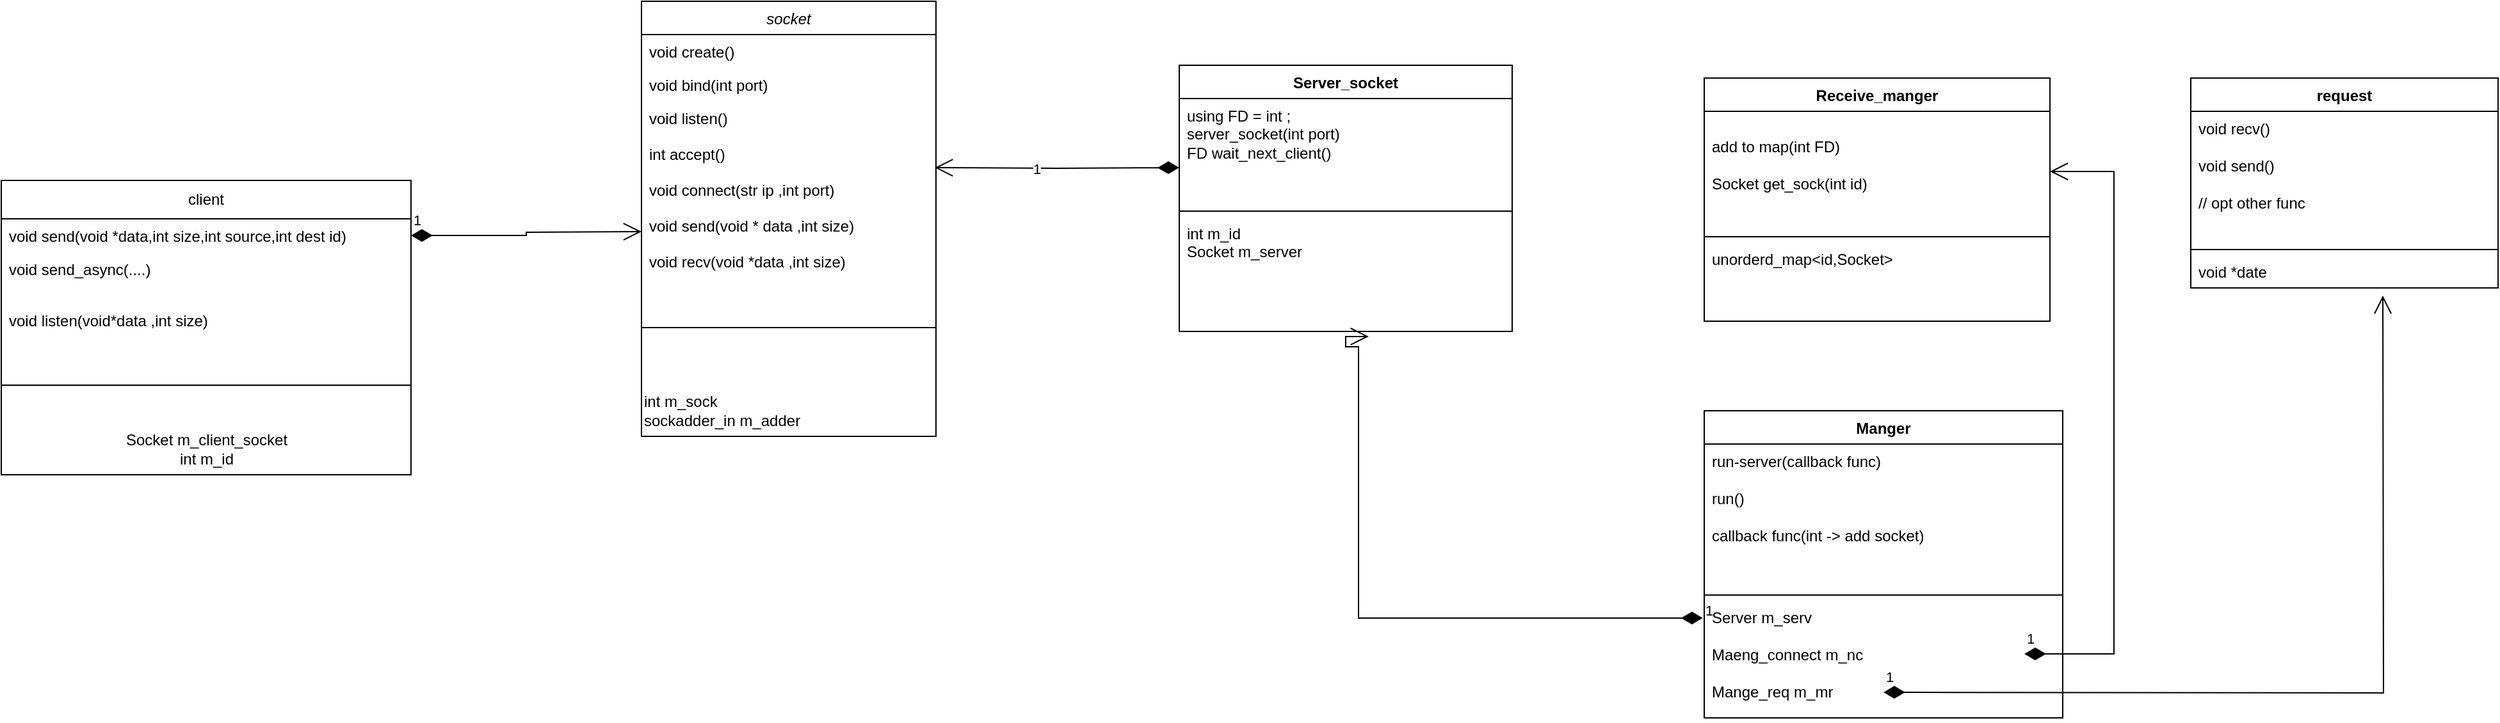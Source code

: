 <mxfile version="24.7.6">
  <diagram id="C5RBs43oDa-KdzZeNtuy" name="Page-1">
    <mxGraphModel dx="1924" dy="343" grid="1" gridSize="10" guides="1" tooltips="1" connect="1" arrows="1" fold="1" page="1" pageScale="1" pageWidth="827" pageHeight="1169" math="0" shadow="0">
      <root>
        <mxCell id="WIyWlLk6GJQsqaUBKTNV-0" />
        <mxCell id="WIyWlLk6GJQsqaUBKTNV-1" parent="WIyWlLk6GJQsqaUBKTNV-0" />
        <mxCell id="zkfFHV4jXpPFQw0GAbJ--0" value="socket" style="swimlane;fontStyle=2;align=center;verticalAlign=top;childLayout=stackLayout;horizontal=1;startSize=26;horizontalStack=0;resizeParent=1;resizeLast=0;collapsible=1;marginBottom=0;rounded=0;shadow=0;strokeWidth=1;" parent="WIyWlLk6GJQsqaUBKTNV-1" vertex="1">
          <mxGeometry x="210" width="230" height="340" as="geometry">
            <mxRectangle x="230" y="140" width="160" height="26" as="alternateBounds" />
          </mxGeometry>
        </mxCell>
        <mxCell id="zkfFHV4jXpPFQw0GAbJ--1" value="void create()" style="text;align=left;verticalAlign=top;spacingLeft=4;spacingRight=4;overflow=hidden;rotatable=0;points=[[0,0.5],[1,0.5]];portConstraint=eastwest;" parent="zkfFHV4jXpPFQw0GAbJ--0" vertex="1">
          <mxGeometry y="26" width="230" height="26" as="geometry" />
        </mxCell>
        <mxCell id="zkfFHV4jXpPFQw0GAbJ--2" value="void bind(int port)" style="text;align=left;verticalAlign=top;spacingLeft=4;spacingRight=4;overflow=hidden;rotatable=0;points=[[0,0.5],[1,0.5]];portConstraint=eastwest;rounded=0;shadow=0;html=0;" parent="zkfFHV4jXpPFQw0GAbJ--0" vertex="1">
          <mxGeometry y="52" width="230" height="26" as="geometry" />
        </mxCell>
        <mxCell id="zkfFHV4jXpPFQw0GAbJ--3" value="void listen()&#xa;&#xa;int accept()&#xa;&#xa;void connect(str ip ,int port)&#xa;&#xa;void send(void * data ,int size)&#xa;&#xa;void recv(void *data ,int size)&#xa;&#xa;bool is_valid()" style="text;align=left;verticalAlign=top;spacingLeft=4;spacingRight=4;overflow=hidden;rotatable=0;points=[[0,0.5],[1,0.5]];portConstraint=eastwest;rounded=0;shadow=0;html=0;" parent="zkfFHV4jXpPFQw0GAbJ--0" vertex="1">
          <mxGeometry y="78" width="230" height="132" as="geometry" />
        </mxCell>
        <mxCell id="zkfFHV4jXpPFQw0GAbJ--4" value="" style="line;html=1;strokeWidth=1;align=left;verticalAlign=middle;spacingTop=-1;spacingLeft=3;spacingRight=3;rotatable=0;labelPosition=right;points=[];portConstraint=eastwest;" parent="zkfFHV4jXpPFQw0GAbJ--0" vertex="1">
          <mxGeometry y="210" width="230" height="90" as="geometry" />
        </mxCell>
        <mxCell id="2EZz9RA_f9-rvHyePm-9-2" value="int m_sock&lt;div&gt;sockadder_in m_adder&lt;/div&gt;" style="text;html=1;align=left;verticalAlign=middle;resizable=0;points=[];autosize=1;strokeColor=none;fillColor=none;" parent="zkfFHV4jXpPFQw0GAbJ--0" vertex="1">
          <mxGeometry y="300" width="230" height="40" as="geometry" />
        </mxCell>
        <mxCell id="2EZz9RA_f9-rvHyePm-9-4" value="client" style="swimlane;fontStyle=0;childLayout=stackLayout;horizontal=1;startSize=30;fillColor=none;horizontalStack=0;resizeParent=1;resizeParentMax=0;resizeLast=0;collapsible=1;marginBottom=0;whiteSpace=wrap;html=1;" parent="WIyWlLk6GJQsqaUBKTNV-1" vertex="1">
          <mxGeometry x="-290" y="140" width="320" height="230" as="geometry" />
        </mxCell>
        <mxCell id="2EZz9RA_f9-rvHyePm-9-5" value="void send(void *data,int size,int source,int dest id)" style="text;strokeColor=none;fillColor=none;align=left;verticalAlign=top;spacingLeft=4;spacingRight=4;overflow=hidden;rotatable=0;points=[[0,0.5],[1,0.5]];portConstraint=eastwest;whiteSpace=wrap;html=1;" parent="2EZz9RA_f9-rvHyePm-9-4" vertex="1">
          <mxGeometry y="30" width="320" height="26" as="geometry" />
        </mxCell>
        <mxCell id="2EZz9RA_f9-rvHyePm-9-6" value="void send_async(....)" style="text;strokeColor=none;fillColor=none;align=left;verticalAlign=top;spacingLeft=4;spacingRight=4;overflow=hidden;rotatable=0;points=[[0,0.5],[1,0.5]];portConstraint=eastwest;whiteSpace=wrap;html=1;" parent="2EZz9RA_f9-rvHyePm-9-4" vertex="1">
          <mxGeometry y="56" width="320" height="26" as="geometry" />
        </mxCell>
        <mxCell id="2EZz9RA_f9-rvHyePm-9-7" value="&lt;div&gt;&lt;br&gt;&lt;/div&gt;&lt;div&gt;void listen(void*data ,int size)&lt;/div&gt;&lt;div&gt;&lt;br&gt;&lt;/div&gt;&lt;div&gt;void listen_async(....)&lt;/div&gt;&lt;div&gt;int get_id()&lt;/div&gt;&lt;div&gt;&lt;br&gt;&lt;/div&gt;" style="text;strokeColor=none;fillColor=none;align=left;verticalAlign=top;spacingLeft=4;spacingRight=4;overflow=hidden;rotatable=0;points=[[0,0.5],[1,0.5]];portConstraint=eastwest;whiteSpace=wrap;html=1;" parent="2EZz9RA_f9-rvHyePm-9-4" vertex="1">
          <mxGeometry y="82" width="320" height="48" as="geometry" />
        </mxCell>
        <mxCell id="2EZz9RA_f9-rvHyePm-9-10" value="" style="line;strokeWidth=1;fillColor=none;align=left;verticalAlign=middle;spacingTop=-1;spacingLeft=3;spacingRight=3;rotatable=0;labelPosition=right;points=[];portConstraint=eastwest;strokeColor=inherit;" parent="2EZz9RA_f9-rvHyePm-9-4" vertex="1">
          <mxGeometry y="130" width="320" height="60" as="geometry" />
        </mxCell>
        <mxCell id="2EZz9RA_f9-rvHyePm-9-12" value="Socket m_client_socket&lt;div&gt;int m_id&lt;/div&gt;" style="text;html=1;align=center;verticalAlign=middle;resizable=0;points=[];autosize=1;strokeColor=none;fillColor=none;" parent="2EZz9RA_f9-rvHyePm-9-4" vertex="1">
          <mxGeometry y="190" width="320" height="40" as="geometry" />
        </mxCell>
        <mxCell id="2EZz9RA_f9-rvHyePm-9-8" value="1" style="endArrow=open;html=1;endSize=12;startArrow=diamondThin;startSize=14;startFill=1;edgeStyle=orthogonalEdgeStyle;align=left;verticalAlign=bottom;rounded=0;exitX=1;exitY=0.5;exitDx=0;exitDy=0;" parent="WIyWlLk6GJQsqaUBKTNV-1" source="2EZz9RA_f9-rvHyePm-9-5" edge="1">
          <mxGeometry x="-1" y="3" relative="1" as="geometry">
            <mxPoint x="30" y="180" as="sourcePoint" />
            <mxPoint x="210" y="180" as="targetPoint" />
          </mxGeometry>
        </mxCell>
        <mxCell id="2EZz9RA_f9-rvHyePm-9-13" value="Server_socket" style="swimlane;fontStyle=1;align=center;verticalAlign=top;childLayout=stackLayout;horizontal=1;startSize=26;horizontalStack=0;resizeParent=1;resizeParentMax=0;resizeLast=0;collapsible=1;marginBottom=0;whiteSpace=wrap;html=1;" parent="WIyWlLk6GJQsqaUBKTNV-1" vertex="1">
          <mxGeometry x="630" y="50" width="260" height="208" as="geometry" />
        </mxCell>
        <mxCell id="2EZz9RA_f9-rvHyePm-9-14" value="&lt;div&gt;using FD = int ;&lt;/div&gt;server_socket(int port)&lt;div&gt;FD wait_next_client()&lt;/div&gt;" style="text;strokeColor=none;fillColor=none;align=left;verticalAlign=top;spacingLeft=4;spacingRight=4;overflow=hidden;rotatable=0;points=[[0,0.5],[1,0.5]];portConstraint=eastwest;whiteSpace=wrap;html=1;" parent="2EZz9RA_f9-rvHyePm-9-13" vertex="1">
          <mxGeometry y="26" width="260" height="84" as="geometry" />
        </mxCell>
        <mxCell id="2EZz9RA_f9-rvHyePm-9-15" value="" style="line;strokeWidth=1;fillColor=none;align=left;verticalAlign=middle;spacingTop=-1;spacingLeft=3;spacingRight=3;rotatable=0;labelPosition=right;points=[];portConstraint=eastwest;strokeColor=inherit;" parent="2EZz9RA_f9-rvHyePm-9-13" vertex="1">
          <mxGeometry y="110" width="260" height="8" as="geometry" />
        </mxCell>
        <mxCell id="2EZz9RA_f9-rvHyePm-9-16" value="int m_id&lt;div&gt;Socket m_server&lt;/div&gt;" style="text;strokeColor=none;fillColor=none;align=left;verticalAlign=top;spacingLeft=4;spacingRight=4;overflow=hidden;rotatable=0;points=[[0,0.5],[1,0.5]];portConstraint=eastwest;whiteSpace=wrap;html=1;" parent="2EZz9RA_f9-rvHyePm-9-13" vertex="1">
          <mxGeometry y="118" width="260" height="90" as="geometry" />
        </mxCell>
        <mxCell id="2EZz9RA_f9-rvHyePm-9-17" value="1" style="endArrow=open;html=1;endSize=12;startArrow=diamondThin;startSize=14;startFill=1;edgeStyle=orthogonalEdgeStyle;align=left;verticalAlign=bottom;rounded=0;entryX=0.996;entryY=0.394;entryDx=0;entryDy=0;entryPerimeter=0;" parent="WIyWlLk6GJQsqaUBKTNV-1" target="zkfFHV4jXpPFQw0GAbJ--3" edge="1">
          <mxGeometry x="0.223" y="10" relative="1" as="geometry">
            <mxPoint x="630" y="130" as="sourcePoint" />
            <mxPoint x="870" y="170" as="targetPoint" />
            <mxPoint as="offset" />
          </mxGeometry>
        </mxCell>
        <mxCell id="2EZz9RA_f9-rvHyePm-9-18" value="Receive_manger" style="swimlane;fontStyle=1;align=center;verticalAlign=top;childLayout=stackLayout;horizontal=1;startSize=26;horizontalStack=0;resizeParent=1;resizeParentMax=0;resizeLast=0;collapsible=1;marginBottom=0;whiteSpace=wrap;html=1;" parent="WIyWlLk6GJQsqaUBKTNV-1" vertex="1">
          <mxGeometry x="1040" y="60" width="270" height="190" as="geometry" />
        </mxCell>
        <mxCell id="2EZz9RA_f9-rvHyePm-9-19" value="&lt;div&gt;&lt;br&gt;&lt;/div&gt;&lt;div&gt;add to map(int FD)&lt;/div&gt;&lt;div&gt;&lt;br&gt;&lt;/div&gt;&lt;div&gt;Socket get_sock(int id)&lt;/div&gt;" style="text;strokeColor=none;fillColor=none;align=left;verticalAlign=top;spacingLeft=4;spacingRight=4;overflow=hidden;rotatable=0;points=[[0,0.5],[1,0.5]];portConstraint=eastwest;whiteSpace=wrap;html=1;" parent="2EZz9RA_f9-rvHyePm-9-18" vertex="1">
          <mxGeometry y="26" width="270" height="94" as="geometry" />
        </mxCell>
        <mxCell id="2EZz9RA_f9-rvHyePm-9-20" value="" style="line;strokeWidth=1;fillColor=none;align=left;verticalAlign=middle;spacingTop=-1;spacingLeft=3;spacingRight=3;rotatable=0;labelPosition=right;points=[];portConstraint=eastwest;strokeColor=inherit;" parent="2EZz9RA_f9-rvHyePm-9-18" vertex="1">
          <mxGeometry y="120" width="270" height="8" as="geometry" />
        </mxCell>
        <mxCell id="2EZz9RA_f9-rvHyePm-9-21" value="unorderd_map&amp;lt;id,Socket&amp;gt;" style="text;strokeColor=none;fillColor=none;align=left;verticalAlign=top;spacingLeft=4;spacingRight=4;overflow=hidden;rotatable=0;points=[[0,0.5],[1,0.5]];portConstraint=eastwest;whiteSpace=wrap;html=1;" parent="2EZz9RA_f9-rvHyePm-9-18" vertex="1">
          <mxGeometry y="128" width="270" height="62" as="geometry" />
        </mxCell>
        <mxCell id="2EZz9RA_f9-rvHyePm-9-22" value="request" style="swimlane;fontStyle=1;align=center;verticalAlign=top;childLayout=stackLayout;horizontal=1;startSize=26;horizontalStack=0;resizeParent=1;resizeParentMax=0;resizeLast=0;collapsible=1;marginBottom=0;whiteSpace=wrap;html=1;" parent="WIyWlLk6GJQsqaUBKTNV-1" vertex="1">
          <mxGeometry x="1420" y="60" width="240" height="164" as="geometry" />
        </mxCell>
        <mxCell id="2EZz9RA_f9-rvHyePm-9-23" value="void recv()&lt;div&gt;&lt;br&gt;&lt;/div&gt;&lt;div&gt;void send()&lt;/div&gt;&lt;div&gt;&lt;br&gt;&lt;/div&gt;&lt;div&gt;// opt other func&lt;/div&gt;" style="text;strokeColor=none;fillColor=none;align=left;verticalAlign=top;spacingLeft=4;spacingRight=4;overflow=hidden;rotatable=0;points=[[0,0.5],[1,0.5]];portConstraint=eastwest;whiteSpace=wrap;html=1;" parent="2EZz9RA_f9-rvHyePm-9-22" vertex="1">
          <mxGeometry y="26" width="240" height="104" as="geometry" />
        </mxCell>
        <mxCell id="2EZz9RA_f9-rvHyePm-9-24" value="" style="line;strokeWidth=1;fillColor=none;align=left;verticalAlign=middle;spacingTop=-1;spacingLeft=3;spacingRight=3;rotatable=0;labelPosition=right;points=[];portConstraint=eastwest;strokeColor=inherit;" parent="2EZz9RA_f9-rvHyePm-9-22" vertex="1">
          <mxGeometry y="130" width="240" height="8" as="geometry" />
        </mxCell>
        <mxCell id="2EZz9RA_f9-rvHyePm-9-25" value="void *date" style="text;strokeColor=none;fillColor=none;align=left;verticalAlign=top;spacingLeft=4;spacingRight=4;overflow=hidden;rotatable=0;points=[[0,0.5],[1,0.5]];portConstraint=eastwest;whiteSpace=wrap;html=1;" parent="2EZz9RA_f9-rvHyePm-9-22" vertex="1">
          <mxGeometry y="138" width="240" height="26" as="geometry" />
        </mxCell>
        <mxCell id="2EZz9RA_f9-rvHyePm-9-26" value="Manger" style="swimlane;fontStyle=1;align=center;verticalAlign=top;childLayout=stackLayout;horizontal=1;startSize=26;horizontalStack=0;resizeParent=1;resizeParentMax=0;resizeLast=0;collapsible=1;marginBottom=0;whiteSpace=wrap;html=1;" parent="WIyWlLk6GJQsqaUBKTNV-1" vertex="1">
          <mxGeometry x="1040" y="320" width="280" height="240" as="geometry" />
        </mxCell>
        <mxCell id="2EZz9RA_f9-rvHyePm-9-27" value="run-server(callback func)&lt;div&gt;&lt;br&gt;&lt;/div&gt;&lt;div&gt;run()&lt;/div&gt;&lt;div&gt;&lt;br&gt;&lt;/div&gt;&lt;div&gt;callback func(int -&amp;gt; add socket)&lt;/div&gt;" style="text;strokeColor=none;fillColor=none;align=left;verticalAlign=top;spacingLeft=4;spacingRight=4;overflow=hidden;rotatable=0;points=[[0,0.5],[1,0.5]];portConstraint=eastwest;whiteSpace=wrap;html=1;" parent="2EZz9RA_f9-rvHyePm-9-26" vertex="1">
          <mxGeometry y="26" width="280" height="114" as="geometry" />
        </mxCell>
        <mxCell id="2EZz9RA_f9-rvHyePm-9-28" value="" style="line;strokeWidth=1;fillColor=none;align=left;verticalAlign=middle;spacingTop=-1;spacingLeft=3;spacingRight=3;rotatable=0;labelPosition=right;points=[];portConstraint=eastwest;strokeColor=inherit;" parent="2EZz9RA_f9-rvHyePm-9-26" vertex="1">
          <mxGeometry y="140" width="280" height="8" as="geometry" />
        </mxCell>
        <mxCell id="2EZz9RA_f9-rvHyePm-9-29" value="Server m_serv&lt;div&gt;&lt;br&gt;&lt;/div&gt;&lt;div&gt;Maeng_connect m_nc&lt;/div&gt;&lt;div&gt;&lt;br&gt;&lt;/div&gt;&lt;div&gt;Mange_req m_mr&lt;/div&gt;" style="text;strokeColor=none;fillColor=none;align=left;verticalAlign=top;spacingLeft=4;spacingRight=4;overflow=hidden;rotatable=0;points=[[0,0.5],[1,0.5]];portConstraint=eastwest;whiteSpace=wrap;html=1;" parent="2EZz9RA_f9-rvHyePm-9-26" vertex="1">
          <mxGeometry y="148" width="280" height="92" as="geometry" />
        </mxCell>
        <mxCell id="2EZz9RA_f9-rvHyePm-9-32" value="1" style="endArrow=open;html=1;endSize=12;startArrow=diamondThin;startSize=14;startFill=1;edgeStyle=orthogonalEdgeStyle;align=left;verticalAlign=bottom;rounded=0;" parent="2EZz9RA_f9-rvHyePm-9-26" edge="1">
          <mxGeometry x="-1" y="3" relative="1" as="geometry">
            <mxPoint x="140" y="220" as="sourcePoint" />
            <mxPoint x="530" y="-90" as="targetPoint" />
          </mxGeometry>
        </mxCell>
        <mxCell id="2EZz9RA_f9-rvHyePm-9-30" value="1" style="endArrow=open;html=1;endSize=12;startArrow=diamondThin;startSize=14;startFill=1;edgeStyle=orthogonalEdgeStyle;align=left;verticalAlign=bottom;rounded=0;exitX=-0.004;exitY=0.152;exitDx=0;exitDy=0;exitPerimeter=0;entryX=0.569;entryY=1.044;entryDx=0;entryDy=0;entryPerimeter=0;" parent="WIyWlLk6GJQsqaUBKTNV-1" source="2EZz9RA_f9-rvHyePm-9-29" target="2EZz9RA_f9-rvHyePm-9-16" edge="1">
          <mxGeometry x="-1" y="3" relative="1" as="geometry">
            <mxPoint x="850" y="370" as="sourcePoint" />
            <mxPoint x="1010" y="370" as="targetPoint" />
            <Array as="points">
              <mxPoint x="770" y="482" />
              <mxPoint x="770" y="270" />
              <mxPoint x="760" y="270" />
              <mxPoint x="760" y="262" />
            </Array>
          </mxGeometry>
        </mxCell>
        <mxCell id="2EZz9RA_f9-rvHyePm-9-31" value="1" style="endArrow=open;html=1;endSize=12;startArrow=diamondThin;startSize=14;startFill=1;edgeStyle=orthogonalEdgeStyle;align=left;verticalAlign=bottom;rounded=0;entryX=1;entryY=0.5;entryDx=0;entryDy=0;" parent="WIyWlLk6GJQsqaUBKTNV-1" target="2EZz9RA_f9-rvHyePm-9-19" edge="1">
          <mxGeometry x="-1" y="3" relative="1" as="geometry">
            <mxPoint x="1290" y="510" as="sourcePoint" />
            <mxPoint x="1370" y="130" as="targetPoint" />
            <Array as="points">
              <mxPoint x="1360" y="510" />
              <mxPoint x="1360" y="133" />
            </Array>
          </mxGeometry>
        </mxCell>
      </root>
    </mxGraphModel>
  </diagram>
</mxfile>
